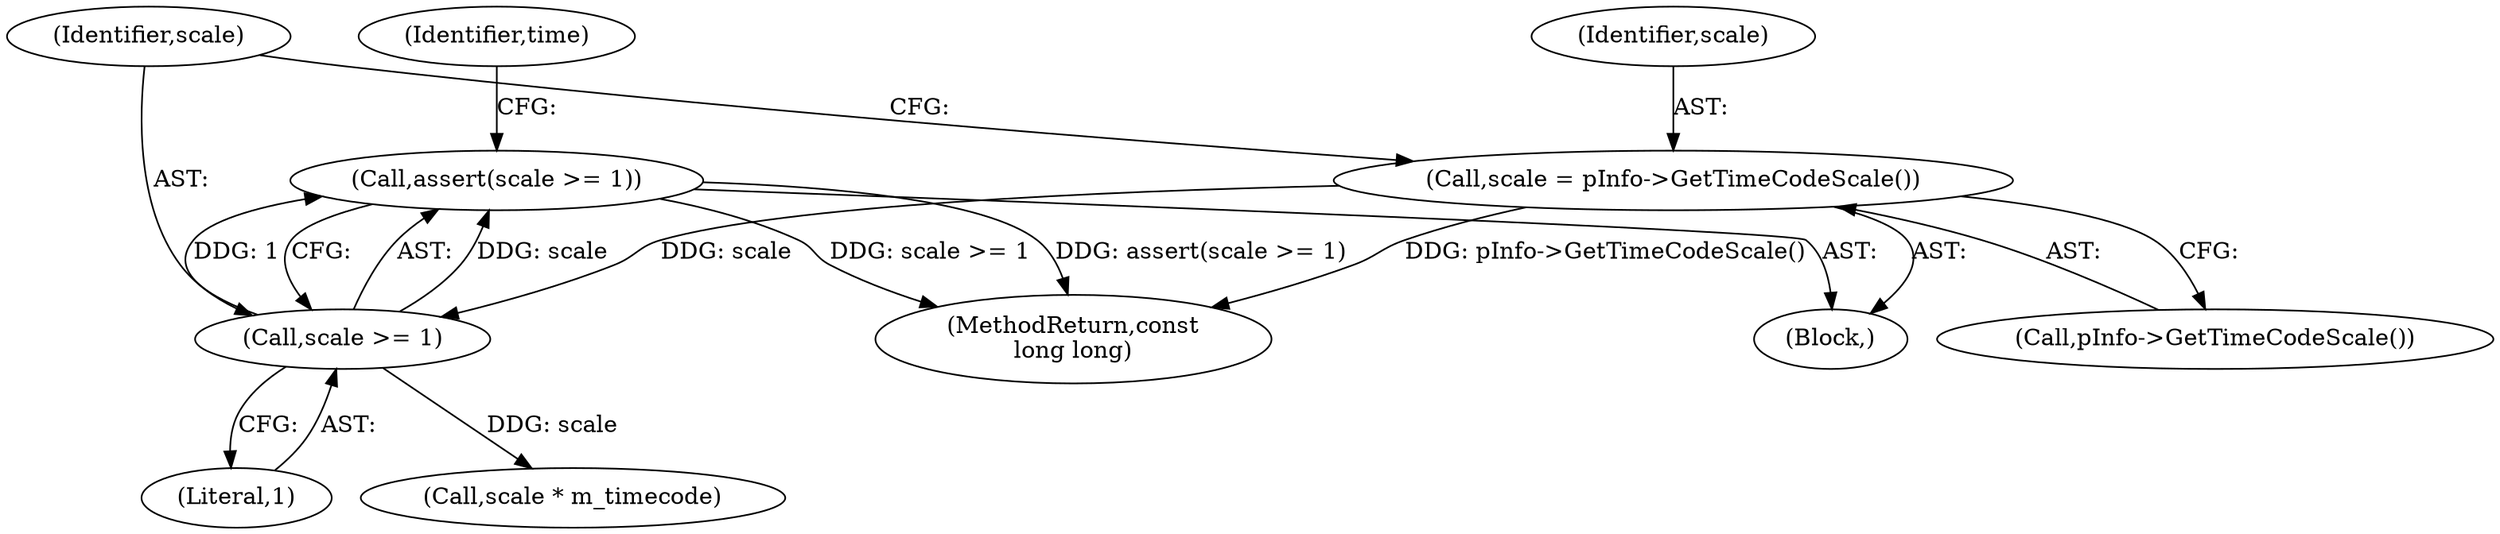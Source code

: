 digraph "0_Android_04839626ed859623901ebd3a5fd483982186b59d_129@API" {
"1000118" [label="(Call,assert(scale >= 1))"];
"1000119" [label="(Call,scale >= 1)"];
"1000115" [label="(Call,scale = pInfo->GetTimeCodeScale())"];
"1000116" [label="(Identifier,scale)"];
"1000115" [label="(Call,scale = pInfo->GetTimeCodeScale())"];
"1000117" [label="(Call,pInfo->GetTimeCodeScale())"];
"1000124" [label="(Identifier,time)"];
"1000121" [label="(Literal,1)"];
"1000118" [label="(Call,assert(scale >= 1))"];
"1000102" [label="(Block,)"];
"1000119" [label="(Call,scale >= 1)"];
"1000125" [label="(Call,scale * m_timecode)"];
"1000130" [label="(MethodReturn,const\nlong long)"];
"1000120" [label="(Identifier,scale)"];
"1000118" -> "1000102"  [label="AST: "];
"1000118" -> "1000119"  [label="CFG: "];
"1000119" -> "1000118"  [label="AST: "];
"1000124" -> "1000118"  [label="CFG: "];
"1000118" -> "1000130"  [label="DDG: assert(scale >= 1)"];
"1000118" -> "1000130"  [label="DDG: scale >= 1"];
"1000119" -> "1000118"  [label="DDG: scale"];
"1000119" -> "1000118"  [label="DDG: 1"];
"1000119" -> "1000121"  [label="CFG: "];
"1000120" -> "1000119"  [label="AST: "];
"1000121" -> "1000119"  [label="AST: "];
"1000115" -> "1000119"  [label="DDG: scale"];
"1000119" -> "1000125"  [label="DDG: scale"];
"1000115" -> "1000102"  [label="AST: "];
"1000115" -> "1000117"  [label="CFG: "];
"1000116" -> "1000115"  [label="AST: "];
"1000117" -> "1000115"  [label="AST: "];
"1000120" -> "1000115"  [label="CFG: "];
"1000115" -> "1000130"  [label="DDG: pInfo->GetTimeCodeScale()"];
}

